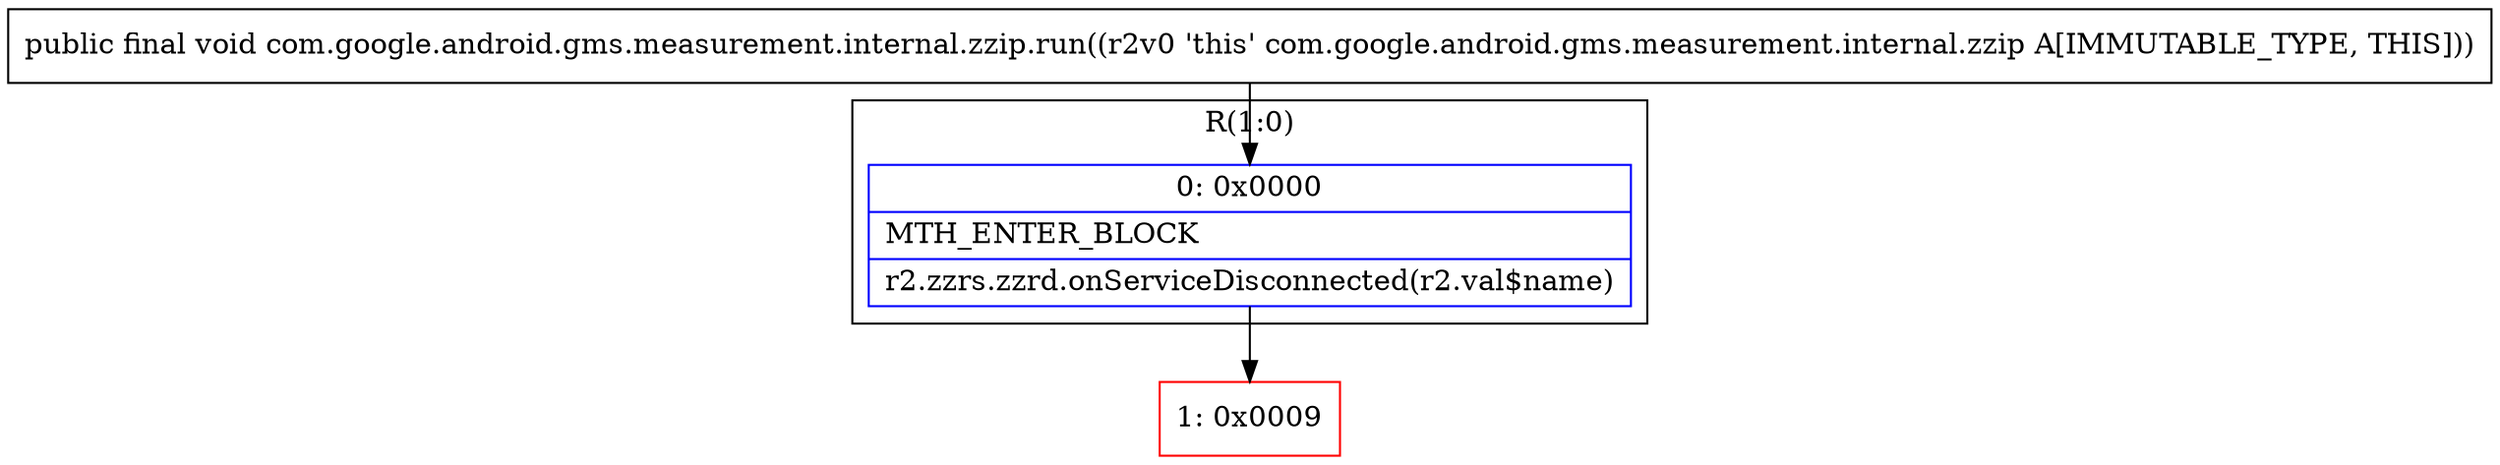 digraph "CFG forcom.google.android.gms.measurement.internal.zzip.run()V" {
subgraph cluster_Region_1577499068 {
label = "R(1:0)";
node [shape=record,color=blue];
Node_0 [shape=record,label="{0\:\ 0x0000|MTH_ENTER_BLOCK\l|r2.zzrs.zzrd.onServiceDisconnected(r2.val$name)\l}"];
}
Node_1 [shape=record,color=red,label="{1\:\ 0x0009}"];
MethodNode[shape=record,label="{public final void com.google.android.gms.measurement.internal.zzip.run((r2v0 'this' com.google.android.gms.measurement.internal.zzip A[IMMUTABLE_TYPE, THIS])) }"];
MethodNode -> Node_0;
Node_0 -> Node_1;
}

